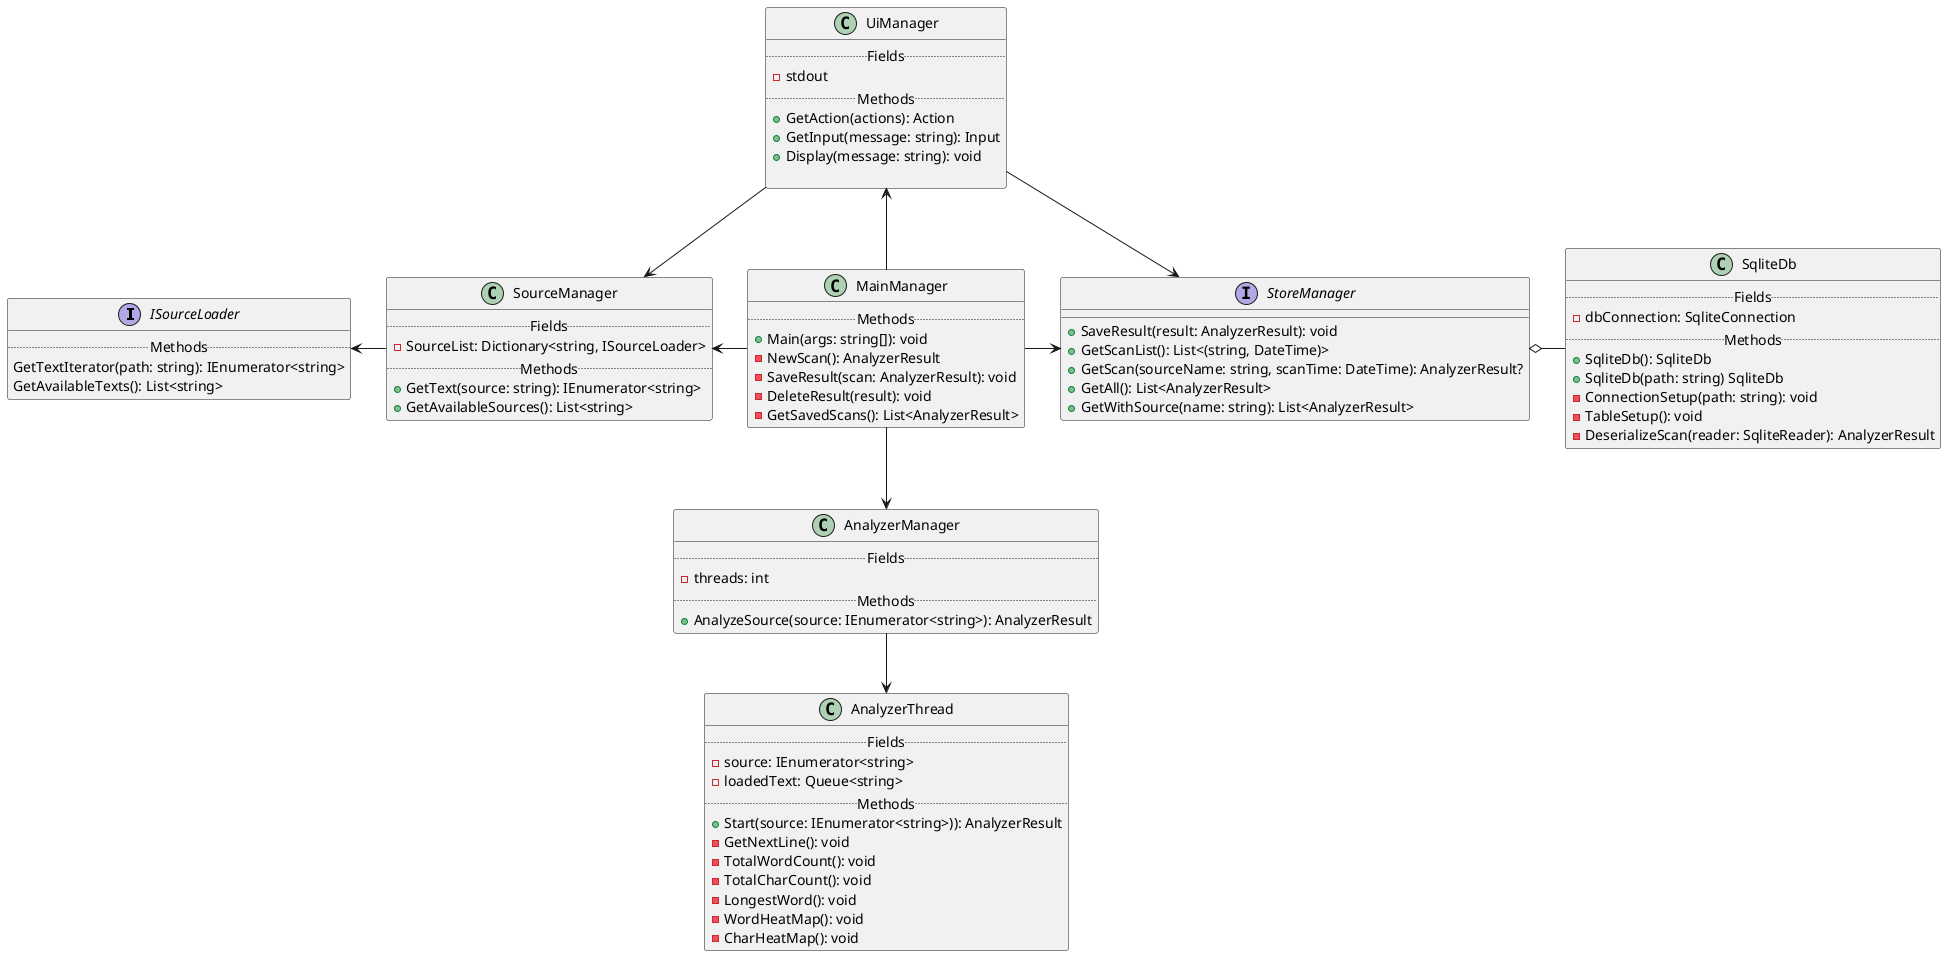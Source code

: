 @startuml
'https://plantuml.com/

'------interfaces & abstracts-------

interface ISourceLoader {
    ..Methods..
    GetTextIterator(path: string): IEnumerator<string>
    GetAvailableTexts(): List<string>
}

interface StoreManager {
    + SaveResult(result: AnalyzerResult): void
    + GetScanList(): List<(string, DateTime)>
    + GetScan(sourceName: string, scanTime: DateTime): AnalyzerResult?
    + GetAll(): List<AnalyzerResult>
    + GetWithSource(name: string): List<AnalyzerResult>
}

'-----------classes-----------------

class MainManager {
    ..Methods..
    + Main(args: string[]): void
    - NewScan(): AnalyzerResult
    - SaveResult(scan: AnalyzerResult): void
    - DeleteResult(result): void
    - GetSavedScans(): List<AnalyzerResult>
}

class UiManager {
    ..Fields..
    - stdout
    ..Methods..
    + GetAction(actions): Action
    + GetInput(message: string): Input
    + Display(message: string): void

}

class SourceManager {
    ..Fields..
    - SourceList: Dictionary<string, ISourceLoader>
    ..Methods..
    + GetText(source: string): IEnumerator<string>
    + GetAvailableSources(): List<string> 
}

class AnalyzerManager {
    ..Fields..
    - threads: int
    ..Methods..
    + AnalyzeSource(source: IEnumerator<string>): AnalyzerResult
}

class AnalyzerThread {
    ..Fields..
    - source: IEnumerator<string>
    - loadedText: Queue<string>
    ..Methods..
    + Start(source: IEnumerator<string>)): AnalyzerResult
    - GetNextLine(): void
    - TotalWordCount(): void
    - TotalCharCount(): void
    - LongestWord(): void
    - WordHeatMap(): void
    - CharHeatMap(): void
}

class SqliteDb {
    ..Fields..
    - dbConnection: SqliteConnection
    ..Methods..
    + SqliteDb(): SqliteDb
    + SqliteDb(path: string) SqliteDb
    - ConnectionSetup(path: string): void
    - TableSetup(): void
    - DeserializeScan(reader: SqliteReader): AnalyzerResult
}

'-----------Relations------------

UiManager <-- MainManager
UiManager --> SourceManager
UiManager --> StoreManager

SourceManager <- MainManager
ISourceLoader <- SourceManager

MainManager --> AnalyzerManager
AnalyzerManager --> AnalyzerThread

MainManager -> StoreManager
StoreManager o- SqliteDb

@enduml